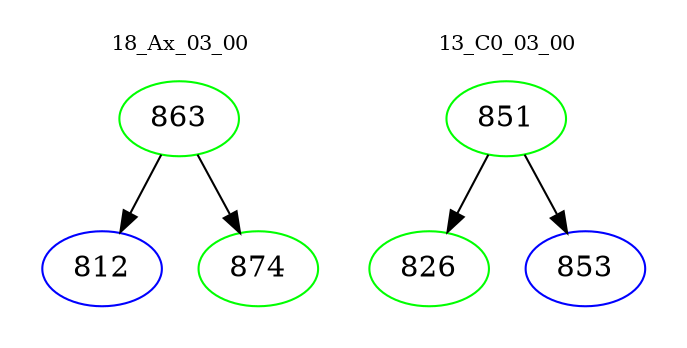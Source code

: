 digraph{
subgraph cluster_0 {
color = white
label = "18_Ax_03_00";
fontsize=10;
T0_863 [label="863", color="green"]
T0_863 -> T0_812 [color="black"]
T0_812 [label="812", color="blue"]
T0_863 -> T0_874 [color="black"]
T0_874 [label="874", color="green"]
}
subgraph cluster_1 {
color = white
label = "13_C0_03_00";
fontsize=10;
T1_851 [label="851", color="green"]
T1_851 -> T1_826 [color="black"]
T1_826 [label="826", color="green"]
T1_851 -> T1_853 [color="black"]
T1_853 [label="853", color="blue"]
}
}

